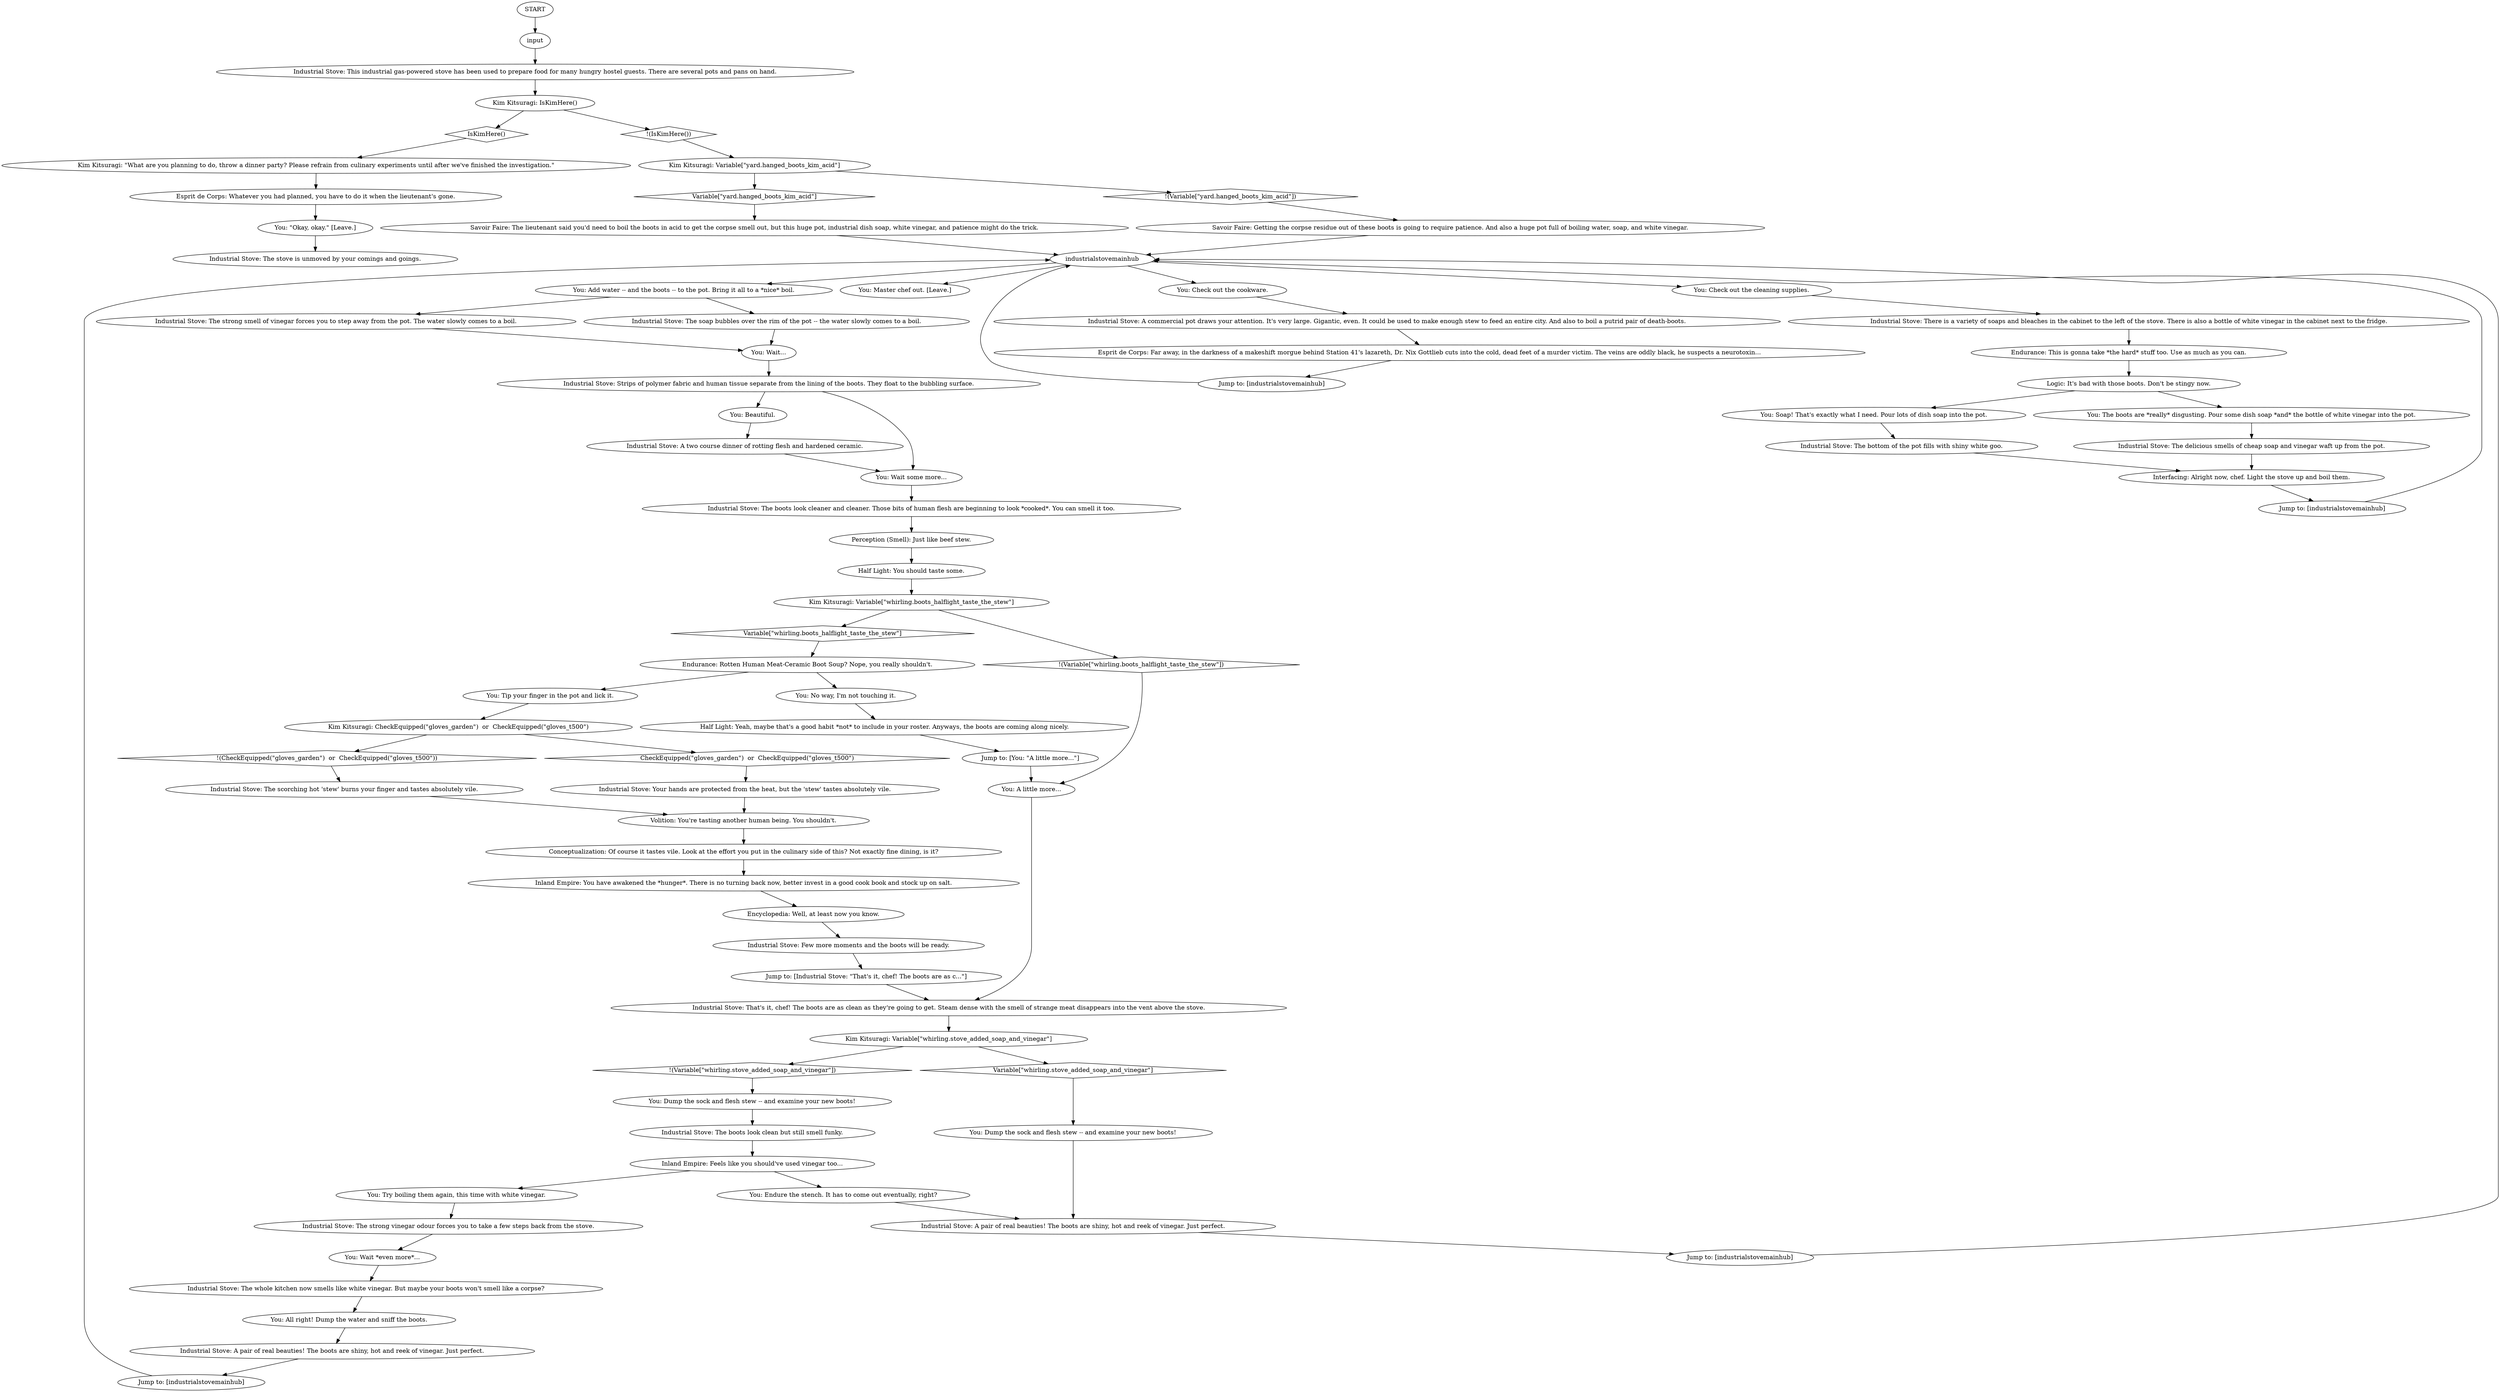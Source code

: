 # WHIRLING F1 / INDUSTRIAL STOVE
# You can use the stove to boil the hanged man's boots when Kim is not around.
# ==================================================
digraph G {
	  0 [label="START"];
	  1 [label="input"];
	  2 [label="Endurance: This is gonna take *the hard* stuff too. Use as much as you can."];
	  3 [label="You: Beautiful."];
	  4 [label="You: Wait..."];
	  5 [label="You: Wait some more..."];
	  6 [label="You: Dump the sock and flesh stew -- and examine your new boots!"];
	  7 [label="Industrial Stove: The boots look clean but still smell funky."];
	  8 [label="Logic: It's bad with those boots. Don't be stingy now."];
	  9 [label="Jump to: [industrialstovemainhub]"];
	  10 [label="Kim Kitsuragi: Variable[\"whirling.stove_added_soap_and_vinegar\"]"];
	  11 [label="Variable[\"whirling.stove_added_soap_and_vinegar\"]", shape=diamond];
	  12 [label="!(Variable[\"whirling.stove_added_soap_and_vinegar\"])", shape=diamond];
	  13 [label="Industrial Stove: The whole kitchen now smells like white vinegar. But maybe your boots won't smell like a corpse?"];
	  14 [label="Half Light: You should taste some."];
	  15 [label="Industrial Stove: This industrial gas-powered stove has been used to prepare food for many hungry hostel guests. There are several pots and pans on hand."];
	  16 [label="Half Light: Yeah, maybe that's a good habit *not* to include in your roster. Anyways, the boots are coming along nicely."];
	  17 [label="industrialstovemainhub"];
	  18 [label="You: Check out the cookware."];
	  19 [label="You: Soap! That's exactly what I need. Pour lots of dish soap into the pot."];
	  20 [label="Industrial Stove: The soap bubbles over the rim of the pot -- the water slowly comes to a boil."];
	  21 [label="You: Wait *even more*..."];
	  22 [label="Kim Kitsuragi: IsKimHere()"];
	  23 [label="IsKimHere()", shape=diamond];
	  24 [label="!(IsKimHere())", shape=diamond];
	  25 [label="You: Master chef out. [Leave.]"];
	  26 [label="Industrial Stove: A two course dinner of rotting flesh and hardened ceramic."];
	  27 [label="Endurance: Rotten Human Meat-Ceramic Boot Soup? Nope, you really shouldn't."];
	  28 [label="You: Add water -- and the boots -- to the pot. Bring it all to a *nice* boil."];
	  29 [label="You: Tip your finger in the pot and lick it."];
	  30 [label="Kim Kitsuragi: CheckEquipped(\"gloves_garden\")  or  CheckEquipped(\"gloves_t500\")"];
	  31 [label="CheckEquipped(\"gloves_garden\")  or  CheckEquipped(\"gloves_t500\")", shape=diamond];
	  32 [label="!(CheckEquipped(\"gloves_garden\")  or  CheckEquipped(\"gloves_t500\"))", shape=diamond];
	  33 [label="Kim Kitsuragi: Variable[\"yard.hanged_boots_kim_acid\"]"];
	  34 [label="Variable[\"yard.hanged_boots_kim_acid\"]", shape=diamond];
	  35 [label="!(Variable[\"yard.hanged_boots_kim_acid\"])", shape=diamond];
	  36 [label="You: \"Okay, okay.\" [Leave.]"];
	  37 [label="Industrial Stove: The strong smell of vinegar forces you to step away from the pot. The water slowly comes to a boil."];
	  38 [label="Industrial Stove: The strong vinegar odour forces you to take a few steps back from the stove."];
	  39 [label="Encyclopedia: Well, at least now you know."];
	  41 [label="You: Endure the stench. It has to come out eventually, right?"];
	  42 [label="Jump to: [industrialstovemainhub]"];
	  43 [label="Jump to: [Industrial Stove: \"That's it, chef! The boots are as c...\"]"];
	  44 [label="Savoir Faire: Getting the corpse residue out of these boots is going to require patience. And also a huge pot full of boiling water, soap, and white vinegar."];
	  45 [label="Industrial Stove: Strips of polymer fabric and human tissue separate from the lining of the boots. They float to the bubbling surface."];
	  46 [label="Industrial Stove: The bottom of the pot fills with shiny white goo."];
	  47 [label="Esprit de Corps: Far away, in the darkness of a makeshift morgue behind Station 41's lazareth, Dr. Nix Gottlieb cuts into the cold, dead feet of a murder victim. The veins are oddly black, he suspects a neurotoxin..."];
	  48 [label="You: No way, I'm not touching it."];
	  49 [label="Industrial Stove: Few more moments and the boots will be ready."];
	  50 [label="Jump to: [You: \"A little more...\"]"];
	  51 [label="Industrial Stove: The stove is unmoved by your comings and goings."];
	  52 [label="Industrial Stove: A commercial pot draws your attention. It's very large. Gigantic, even. It could be used to make enough stew to feed an entire city. And also to boil a putrid pair of death-boots."];
	  53 [label="Industrial Stove: The boots look cleaner and cleaner. Those bits of human flesh are beginning to look *cooked*. You can smell it too."];
	  54 [label="You: All right! Dump the water and sniff the boots."];
	  55 [label="Conceptualization: Of course it tastes vile. Look at the effort you put in the culinary side of this? Not exactly fine dining, is it?"];
	  56 [label="Savoir Faire: The lieutenant said you'd need to boil the boots in acid to get the corpse smell out, but this huge pot, industrial dish soap, white vinegar, and patience might do the trick."];
	  57 [label="You: Check out the cleaning supplies."];
	  58 [label="Esprit de Corps: Whatever you had planned, you have to do it when the lieutenant's gone."];
	  59 [label="Volition: You're tasting another human being. You shouldn't."];
	  60 [label="Kim Kitsuragi: \"What are you planning to do, throw a dinner party? Please refrain from culinary experiments until after we've finished the investigation.\""];
	  61 [label="Inland Empire: You have awakened the *hunger*. There is no turning back now, better invest in a good cook book and stock up on salt."];
	  62 [label="Inland Empire: Feels like you should've used vinegar too..."];
	  63 [label="Jump to: [industrialstovemainhub]"];
	  64 [label="Industrial Stove: The scorching hot 'stew' burns your finger and tastes absolutely vile."];
	  65 [label="Industrial Stove: Your hands are protected from the heat, but the 'stew' tastes absolutely vile."];
	  66 [label="You: A little more..."];
	  67 [label="Industrial Stove: That's it, chef! The boots are as clean as they're going to get. Steam dense with the smell of strange meat disappears into the vent above the stove."];
	  68 [label="Perception (Smell): Just like beef stew."];
	  69 [label="You: The boots are *really* disgusting. Pour some dish soap *and* the bottle of white vinegar into the pot."];
	  70 [label="Industrial Stove: A pair of real beauties! The boots are shiny, hot and reek of vinegar. Just perfect."];
	  71 [label="You: Dump the sock and flesh stew -- and examine your new boots!"];
	  72 [label="Jump to: [industrialstovemainhub]"];
	  73 [label="Kim Kitsuragi: Variable[\"whirling.boots_halflight_taste_the_stew\"]"];
	  74 [label="Variable[\"whirling.boots_halflight_taste_the_stew\"]", shape=diamond];
	  75 [label="!(Variable[\"whirling.boots_halflight_taste_the_stew\"])", shape=diamond];
	  76 [label="Interfacing: Alright now, chef. Light the stove up and boil them."];
	  77 [label="Industrial Stove: There is a variety of soaps and bleaches in the cabinet to the left of the stove. There is also a bottle of white vinegar in the cabinet next to the fridge."];
	  78 [label="Industrial Stove: A pair of real beauties! The boots are shiny, hot and reek of vinegar. Just perfect."];
	  79 [label="You: Try boiling them again, this time with white vinegar."];
	  80 [label="Industrial Stove: The delicious smells of cheap soap and vinegar waft up from the pot."];
	  0 -> 1
	  1 -> 15
	  2 -> 8
	  3 -> 26
	  4 -> 45
	  5 -> 53
	  6 -> 78
	  7 -> 62
	  8 -> 19
	  8 -> 69
	  9 -> 17
	  10 -> 11
	  10 -> 12
	  11 -> 6
	  12 -> 71
	  13 -> 54
	  14 -> 73
	  15 -> 22
	  16 -> 50
	  17 -> 57
	  17 -> 18
	  17 -> 28
	  17 -> 25
	  18 -> 52
	  19 -> 46
	  20 -> 4
	  21 -> 13
	  22 -> 24
	  22 -> 23
	  23 -> 60
	  24 -> 33
	  26 -> 5
	  27 -> 48
	  27 -> 29
	  28 -> 20
	  28 -> 37
	  29 -> 30
	  30 -> 32
	  30 -> 31
	  31 -> 65
	  32 -> 64
	  33 -> 34
	  33 -> 35
	  34 -> 56
	  35 -> 44
	  36 -> 51
	  37 -> 4
	  38 -> 21
	  39 -> 49
	  41 -> 78
	  42 -> 17
	  43 -> 67
	  44 -> 17
	  45 -> 3
	  45 -> 5
	  46 -> 76
	  47 -> 63
	  48 -> 16
	  49 -> 43
	  50 -> 66
	  52 -> 47
	  53 -> 68
	  54 -> 70
	  55 -> 61
	  56 -> 17
	  57 -> 77
	  58 -> 36
	  59 -> 55
	  60 -> 58
	  61 -> 39
	  62 -> 41
	  62 -> 79
	  63 -> 17
	  64 -> 59
	  65 -> 59
	  66 -> 67
	  67 -> 10
	  68 -> 14
	  69 -> 80
	  70 -> 9
	  71 -> 7
	  72 -> 17
	  73 -> 74
	  73 -> 75
	  74 -> 27
	  75 -> 66
	  76 -> 72
	  77 -> 2
	  78 -> 42
	  79 -> 38
	  80 -> 76
}


